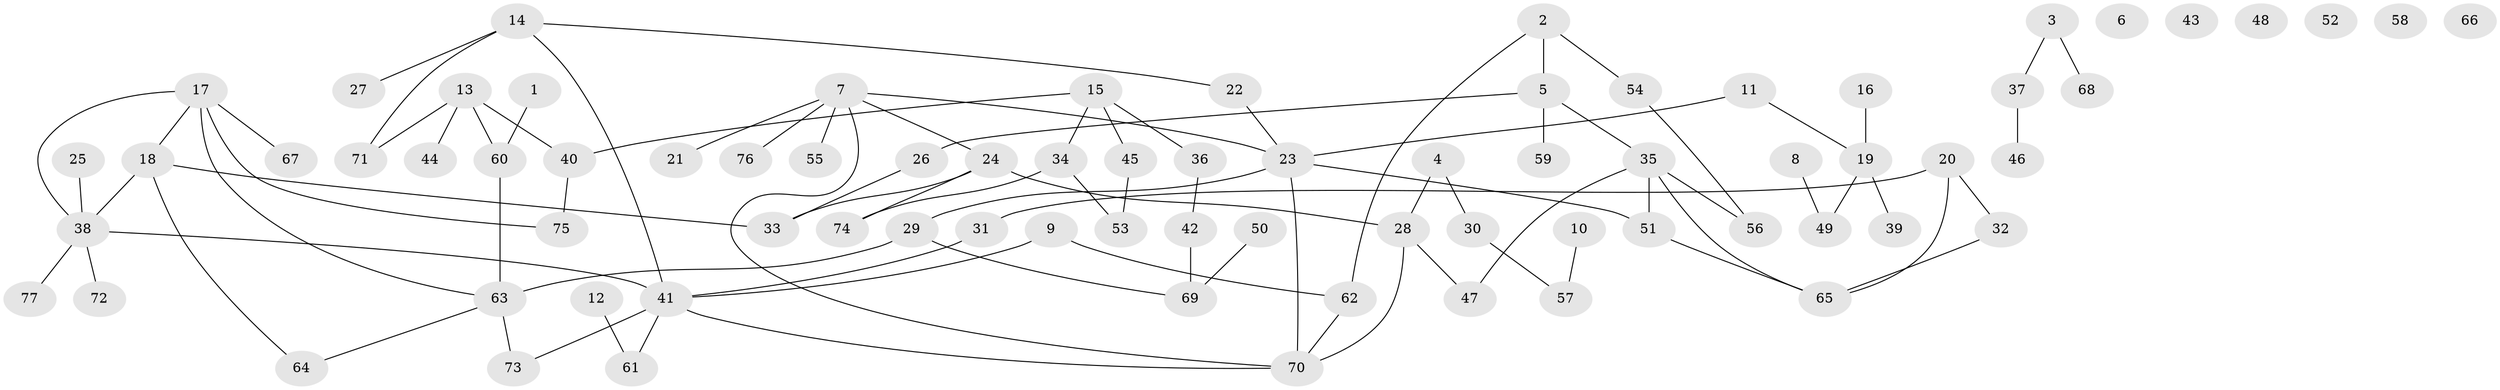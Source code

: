 // Generated by graph-tools (version 1.1) at 2025/00/03/09/25 03:00:48]
// undirected, 77 vertices, 90 edges
graph export_dot {
graph [start="1"]
  node [color=gray90,style=filled];
  1;
  2;
  3;
  4;
  5;
  6;
  7;
  8;
  9;
  10;
  11;
  12;
  13;
  14;
  15;
  16;
  17;
  18;
  19;
  20;
  21;
  22;
  23;
  24;
  25;
  26;
  27;
  28;
  29;
  30;
  31;
  32;
  33;
  34;
  35;
  36;
  37;
  38;
  39;
  40;
  41;
  42;
  43;
  44;
  45;
  46;
  47;
  48;
  49;
  50;
  51;
  52;
  53;
  54;
  55;
  56;
  57;
  58;
  59;
  60;
  61;
  62;
  63;
  64;
  65;
  66;
  67;
  68;
  69;
  70;
  71;
  72;
  73;
  74;
  75;
  76;
  77;
  1 -- 60;
  2 -- 5;
  2 -- 54;
  2 -- 62;
  3 -- 37;
  3 -- 68;
  4 -- 28;
  4 -- 30;
  5 -- 26;
  5 -- 35;
  5 -- 59;
  7 -- 21;
  7 -- 23;
  7 -- 24;
  7 -- 55;
  7 -- 70;
  7 -- 76;
  8 -- 49;
  9 -- 41;
  9 -- 62;
  10 -- 57;
  11 -- 19;
  11 -- 23;
  12 -- 61;
  13 -- 40;
  13 -- 44;
  13 -- 60;
  13 -- 71;
  14 -- 22;
  14 -- 27;
  14 -- 41;
  14 -- 71;
  15 -- 34;
  15 -- 36;
  15 -- 40;
  15 -- 45;
  16 -- 19;
  17 -- 18;
  17 -- 38;
  17 -- 63;
  17 -- 67;
  17 -- 75;
  18 -- 33;
  18 -- 38;
  18 -- 64;
  19 -- 39;
  19 -- 49;
  20 -- 31;
  20 -- 32;
  20 -- 65;
  22 -- 23;
  23 -- 29;
  23 -- 51;
  23 -- 70;
  24 -- 28;
  24 -- 33;
  24 -- 74;
  25 -- 38;
  26 -- 33;
  28 -- 47;
  28 -- 70;
  29 -- 63;
  29 -- 69;
  30 -- 57;
  31 -- 41;
  32 -- 65;
  34 -- 53;
  34 -- 74;
  35 -- 47;
  35 -- 51;
  35 -- 56;
  35 -- 65;
  36 -- 42;
  37 -- 46;
  38 -- 41;
  38 -- 72;
  38 -- 77;
  40 -- 75;
  41 -- 61;
  41 -- 70;
  41 -- 73;
  42 -- 69;
  45 -- 53;
  50 -- 69;
  51 -- 65;
  54 -- 56;
  60 -- 63;
  62 -- 70;
  63 -- 64;
  63 -- 73;
}
